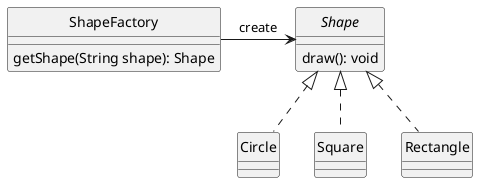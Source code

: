 @startuml Diagramme de classe
skinparam style strictuml

interface Shape {
  draw(): void
}

class Circle implements Shape
class Square implements Shape
class Rectangle implements Shape

Class ShapeFactory{
  getShape(String shape): Shape
}

ShapeFactory -right-> Shape: create

@enduml